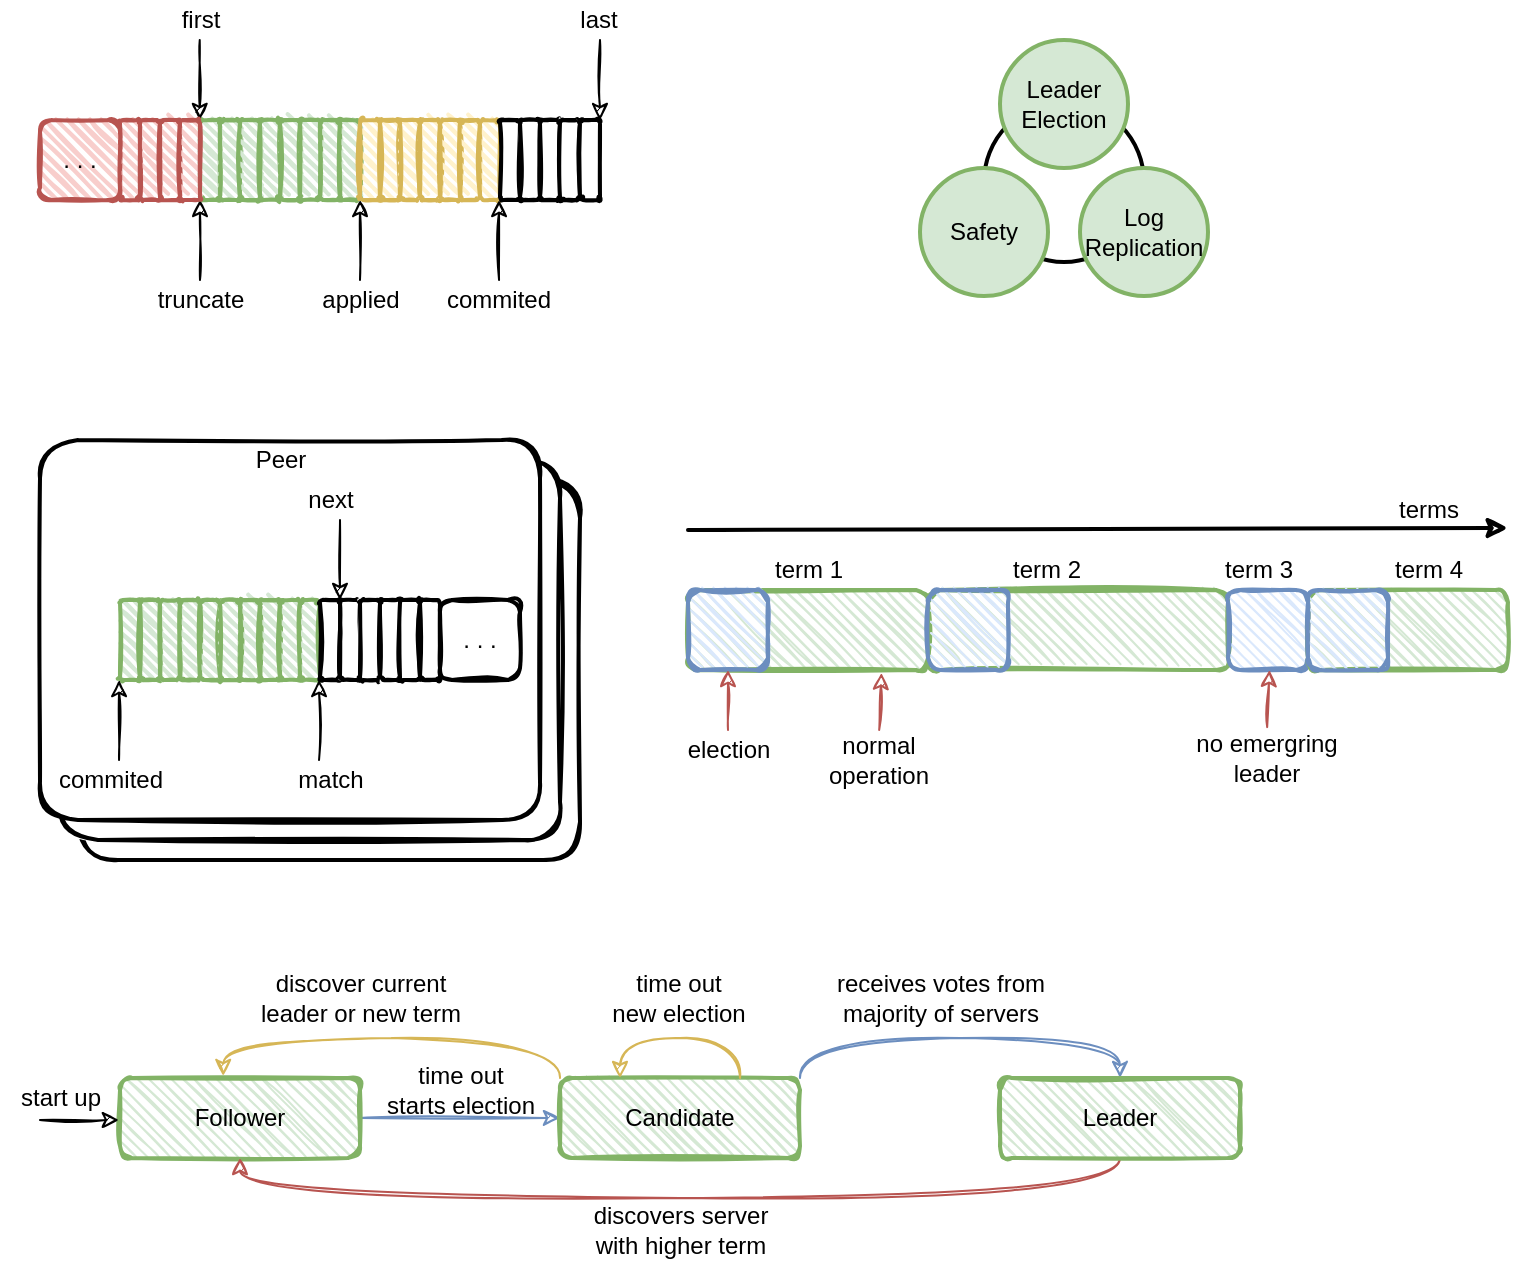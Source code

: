 <mxfile version="15.8.2" type="github" pages="2">
  <diagram id="-Qpq79jEVsmDyqS9F8ka" name="raft">
    <mxGraphModel dx="1673" dy="1049" grid="0" gridSize="10" guides="1" tooltips="1" connect="1" arrows="1" fold="1" page="1" pageScale="1" pageWidth="827" pageHeight="1169" math="0" shadow="0">
      <root>
        <mxCell id="0" />
        <mxCell id="1" parent="0" />
        <mxCell id="GCiCYlL7cHLwjU2prtwW-12" value="" style="ellipse;whiteSpace=wrap;html=1;aspect=fixed;sketch=0;strokeWidth=2;" parent="1" vertex="1">
          <mxGeometry x="512" y="71" width="80" height="80" as="geometry" />
        </mxCell>
        <mxCell id="b-UJ_pfdfNBNcFtkT3sI-119" value="" style="rounded=1;whiteSpace=wrap;html=1;strokeWidth=2;fillWeight=1;hachureGap=4;hachureAngle=45;fillColor=#d5e8d4;sketch=1;fontSize=12;strokeColor=#82b366;" parent="1" vertex="1">
          <mxGeometry x="364" y="315" width="120" height="40" as="geometry" />
        </mxCell>
        <mxCell id="b-UJ_pfdfNBNcFtkT3sI-98" value="" style="rounded=1;whiteSpace=wrap;html=1;strokeWidth=2;fillWeight=2;hachureGap=4;hachureAngle=45;sketch=1;arcSize=10;" parent="1" vertex="1">
          <mxGeometry x="60" y="260" width="250" height="190" as="geometry" />
        </mxCell>
        <mxCell id="b-UJ_pfdfNBNcFtkT3sI-97" value="" style="rounded=1;whiteSpace=wrap;html=1;strokeWidth=2;fillWeight=2;hachureGap=4;hachureAngle=45;sketch=1;arcSize=10;" parent="1" vertex="1">
          <mxGeometry x="50" y="250" width="250" height="190" as="geometry" />
        </mxCell>
        <mxCell id="b-UJ_pfdfNBNcFtkT3sI-95" value="" style="rounded=1;whiteSpace=wrap;html=1;strokeWidth=2;fillWeight=2;hachureGap=4;hachureAngle=45;sketch=1;arcSize=10;" parent="1" vertex="1">
          <mxGeometry x="40" y="240" width="250" height="190" as="geometry" />
        </mxCell>
        <mxCell id="b-UJ_pfdfNBNcFtkT3sI-1" value="" style="rounded=1;whiteSpace=wrap;html=1;strokeWidth=2;fillWeight=2;hachureGap=4;hachureAngle=45;sketch=1;fillColor=#d5e8d4;strokeColor=#82b366;" parent="1" vertex="1">
          <mxGeometry x="120" y="80" width="10" height="40" as="geometry" />
        </mxCell>
        <mxCell id="b-UJ_pfdfNBNcFtkT3sI-2" value="" style="rounded=1;whiteSpace=wrap;html=1;strokeWidth=2;fillWeight=2;hachureGap=4;hachureAngle=45;sketch=1;fillColor=#d5e8d4;strokeColor=#82b366;" parent="1" vertex="1">
          <mxGeometry x="130" y="80" width="10" height="40" as="geometry" />
        </mxCell>
        <mxCell id="b-UJ_pfdfNBNcFtkT3sI-3" value="" style="rounded=1;whiteSpace=wrap;html=1;strokeWidth=2;fillWeight=2;hachureGap=4;hachureAngle=45;sketch=1;fillColor=#d5e8d4;strokeColor=#82b366;" parent="1" vertex="1">
          <mxGeometry x="140" y="80" width="10" height="40" as="geometry" />
        </mxCell>
        <mxCell id="b-UJ_pfdfNBNcFtkT3sI-4" value="" style="rounded=1;whiteSpace=wrap;html=1;strokeWidth=2;fillWeight=2;hachureGap=4;hachureAngle=45;sketch=1;fillColor=#d5e8d4;strokeColor=#82b366;" parent="1" vertex="1">
          <mxGeometry x="150" y="80" width="10" height="40" as="geometry" />
        </mxCell>
        <mxCell id="b-UJ_pfdfNBNcFtkT3sI-5" value="" style="rounded=1;whiteSpace=wrap;html=1;strokeWidth=2;fillWeight=2;hachureGap=4;hachureAngle=45;sketch=1;fillColor=#d5e8d4;strokeColor=#82b366;" parent="1" vertex="1">
          <mxGeometry x="160" y="80" width="10" height="40" as="geometry" />
        </mxCell>
        <mxCell id="b-UJ_pfdfNBNcFtkT3sI-6" value="" style="rounded=1;whiteSpace=wrap;html=1;strokeWidth=2;fillWeight=2;hachureGap=4;hachureAngle=45;sketch=1;fillColor=#d5e8d4;strokeColor=#82b366;" parent="1" vertex="1">
          <mxGeometry x="170" y="80" width="10" height="40" as="geometry" />
        </mxCell>
        <mxCell id="b-UJ_pfdfNBNcFtkT3sI-7" value="" style="rounded=1;whiteSpace=wrap;html=1;strokeWidth=2;fillWeight=2;hachureGap=4;hachureAngle=45;sketch=1;fillColor=#d5e8d4;strokeColor=#82b366;" parent="1" vertex="1">
          <mxGeometry x="180" y="80" width="10" height="40" as="geometry" />
        </mxCell>
        <mxCell id="b-UJ_pfdfNBNcFtkT3sI-8" value="" style="rounded=1;whiteSpace=wrap;html=1;strokeWidth=2;fillWeight=2;hachureGap=4;hachureAngle=45;sketch=1;fillColor=#d5e8d4;strokeColor=#82b366;" parent="1" vertex="1">
          <mxGeometry x="190" y="80" width="10" height="40" as="geometry" />
        </mxCell>
        <mxCell id="b-UJ_pfdfNBNcFtkT3sI-9" value="" style="rounded=1;whiteSpace=wrap;html=1;strokeWidth=2;fillWeight=2;hachureGap=4;hachureAngle=45;sketch=1;fillColor=#fff2cc;strokeColor=#d6b656;" parent="1" vertex="1">
          <mxGeometry x="200" y="80" width="10" height="40" as="geometry" />
        </mxCell>
        <mxCell id="b-UJ_pfdfNBNcFtkT3sI-10" value="" style="rounded=1;whiteSpace=wrap;html=1;strokeWidth=2;fillWeight=2;hachureGap=4;hachureAngle=45;sketch=1;fillColor=#fff2cc;strokeColor=#d6b656;" parent="1" vertex="1">
          <mxGeometry x="210" y="80" width="10" height="40" as="geometry" />
        </mxCell>
        <mxCell id="b-UJ_pfdfNBNcFtkT3sI-11" value="" style="rounded=1;whiteSpace=wrap;html=1;strokeWidth=2;fillWeight=2;hachureGap=4;hachureAngle=45;sketch=1;fillColor=#fff2cc;strokeColor=#d6b656;" parent="1" vertex="1">
          <mxGeometry x="220" y="80" width="10" height="40" as="geometry" />
        </mxCell>
        <mxCell id="b-UJ_pfdfNBNcFtkT3sI-12" value="" style="rounded=1;whiteSpace=wrap;html=1;strokeWidth=2;fillWeight=2;hachureGap=4;hachureAngle=45;sketch=1;fillColor=#fff2cc;strokeColor=#d6b656;" parent="1" vertex="1">
          <mxGeometry x="230" y="80" width="10" height="40" as="geometry" />
        </mxCell>
        <mxCell id="b-UJ_pfdfNBNcFtkT3sI-13" value="" style="rounded=1;whiteSpace=wrap;html=1;strokeWidth=2;fillWeight=2;hachureGap=4;hachureAngle=45;sketch=1;fillColor=#fff2cc;strokeColor=#d6b656;" parent="1" vertex="1">
          <mxGeometry x="240" y="80" width="10" height="40" as="geometry" />
        </mxCell>
        <mxCell id="b-UJ_pfdfNBNcFtkT3sI-14" value="" style="rounded=1;whiteSpace=wrap;html=1;strokeWidth=2;fillWeight=2;hachureGap=4;hachureAngle=45;sketch=1;fillColor=#fff2cc;strokeColor=#d6b656;" parent="1" vertex="1">
          <mxGeometry x="250" y="80" width="10" height="40" as="geometry" />
        </mxCell>
        <mxCell id="b-UJ_pfdfNBNcFtkT3sI-15" value="" style="rounded=1;whiteSpace=wrap;html=1;strokeWidth=2;fillWeight=2;hachureGap=4;hachureAngle=45;sketch=1;fillColor=#fff2cc;strokeColor=#d6b656;" parent="1" vertex="1">
          <mxGeometry x="260" y="80" width="10" height="40" as="geometry" />
        </mxCell>
        <mxCell id="b-UJ_pfdfNBNcFtkT3sI-16" value="" style="rounded=1;whiteSpace=wrap;html=1;strokeWidth=2;fillWeight=2;hachureGap=4;hachureAngle=45;sketch=1;" parent="1" vertex="1">
          <mxGeometry x="270" y="80" width="10" height="40" as="geometry" />
        </mxCell>
        <mxCell id="b-UJ_pfdfNBNcFtkT3sI-17" value="" style="rounded=1;whiteSpace=wrap;html=1;strokeWidth=2;fillWeight=2;hachureGap=4;hachureAngle=45;sketch=1;" parent="1" vertex="1">
          <mxGeometry x="280" y="80" width="10" height="40" as="geometry" />
        </mxCell>
        <mxCell id="b-UJ_pfdfNBNcFtkT3sI-18" value="" style="rounded=1;whiteSpace=wrap;html=1;strokeWidth=2;fillWeight=2;hachureGap=4;hachureAngle=45;sketch=1;" parent="1" vertex="1">
          <mxGeometry x="290" y="80" width="10" height="40" as="geometry" />
        </mxCell>
        <mxCell id="b-UJ_pfdfNBNcFtkT3sI-19" value="" style="rounded=1;whiteSpace=wrap;html=1;strokeWidth=2;fillWeight=2;hachureGap=4;hachureAngle=45;sketch=1;" parent="1" vertex="1">
          <mxGeometry x="300" y="80" width="10" height="40" as="geometry" />
        </mxCell>
        <mxCell id="b-UJ_pfdfNBNcFtkT3sI-20" value="" style="rounded=1;whiteSpace=wrap;html=1;strokeWidth=2;fillWeight=2;hachureGap=4;hachureAngle=45;sketch=1;" parent="1" vertex="1">
          <mxGeometry x="310" y="80" width="10" height="40" as="geometry" />
        </mxCell>
        <mxCell id="b-UJ_pfdfNBNcFtkT3sI-36" value="" style="endArrow=classic;html=1;sketch=1;" parent="1" edge="1">
          <mxGeometry width="50" height="50" relative="1" as="geometry">
            <mxPoint x="120" y="160" as="sourcePoint" />
            <mxPoint x="120" y="120" as="targetPoint" />
          </mxGeometry>
        </mxCell>
        <mxCell id="b-UJ_pfdfNBNcFtkT3sI-37" value="" style="endArrow=classic;html=1;sketch=1;" parent="1" edge="1">
          <mxGeometry width="50" height="50" relative="1" as="geometry">
            <mxPoint x="200" y="160" as="sourcePoint" />
            <mxPoint x="200" y="120" as="targetPoint" />
          </mxGeometry>
        </mxCell>
        <mxCell id="b-UJ_pfdfNBNcFtkT3sI-38" value="" style="endArrow=classic;html=1;sketch=1;" parent="1" edge="1">
          <mxGeometry width="50" height="50" relative="1" as="geometry">
            <mxPoint x="269.52" y="160" as="sourcePoint" />
            <mxPoint x="269.52" y="120" as="targetPoint" />
          </mxGeometry>
        </mxCell>
        <mxCell id="b-UJ_pfdfNBNcFtkT3sI-39" value="" style="endArrow=none;html=1;sketch=1;endFill=0;startArrow=classic;startFill=1;" parent="1" edge="1">
          <mxGeometry width="50" height="50" relative="1" as="geometry">
            <mxPoint x="320" y="80" as="sourcePoint" />
            <mxPoint x="320" y="40" as="targetPoint" />
          </mxGeometry>
        </mxCell>
        <mxCell id="b-UJ_pfdfNBNcFtkT3sI-40" value="truncate" style="text;html=1;align=center;verticalAlign=middle;resizable=0;points=[];autosize=1;strokeColor=none;fillColor=none;" parent="1" vertex="1">
          <mxGeometry x="90" y="160" width="60" height="20" as="geometry" />
        </mxCell>
        <mxCell id="b-UJ_pfdfNBNcFtkT3sI-41" value="applied" style="text;html=1;align=center;verticalAlign=middle;resizable=0;points=[];autosize=1;strokeColor=none;fillColor=none;" parent="1" vertex="1">
          <mxGeometry x="175" y="160" width="50" height="20" as="geometry" />
        </mxCell>
        <mxCell id="b-UJ_pfdfNBNcFtkT3sI-42" value="commited" style="text;html=1;align=center;verticalAlign=middle;resizable=0;points=[];autosize=1;strokeColor=none;fillColor=none;" parent="1" vertex="1">
          <mxGeometry x="234" y="160" width="70" height="20" as="geometry" />
        </mxCell>
        <mxCell id="b-UJ_pfdfNBNcFtkT3sI-43" value="" style="endArrow=none;html=1;sketch=1;endFill=0;startArrow=classic;startFill=1;" parent="1" edge="1">
          <mxGeometry width="50" height="50" relative="1" as="geometry">
            <mxPoint x="119.86" y="80" as="sourcePoint" />
            <mxPoint x="119.86" y="40" as="targetPoint" />
          </mxGeometry>
        </mxCell>
        <mxCell id="b-UJ_pfdfNBNcFtkT3sI-44" value="first" style="text;html=1;align=center;verticalAlign=middle;resizable=0;points=[];autosize=1;strokeColor=none;fillColor=none;" parent="1" vertex="1">
          <mxGeometry x="105" y="20" width="30" height="20" as="geometry" />
        </mxCell>
        <mxCell id="b-UJ_pfdfNBNcFtkT3sI-45" value="last" style="text;html=1;align=center;verticalAlign=middle;resizable=0;points=[];autosize=1;strokeColor=none;fillColor=none;" parent="1" vertex="1">
          <mxGeometry x="304" y="20" width="30" height="20" as="geometry" />
        </mxCell>
        <mxCell id="b-UJ_pfdfNBNcFtkT3sI-47" value="" style="rounded=1;whiteSpace=wrap;html=1;strokeWidth=2;fillWeight=2;hachureGap=4;hachureAngle=45;sketch=1;fillColor=#f8cecc;strokeColor=#b85450;" parent="1" vertex="1">
          <mxGeometry x="80" y="80" width="10" height="40" as="geometry" />
        </mxCell>
        <mxCell id="b-UJ_pfdfNBNcFtkT3sI-48" value="" style="rounded=1;whiteSpace=wrap;html=1;strokeWidth=2;fillWeight=2;hachureGap=4;hachureAngle=45;sketch=1;fillColor=#f8cecc;strokeColor=#b85450;" parent="1" vertex="1">
          <mxGeometry x="90" y="80" width="10" height="40" as="geometry" />
        </mxCell>
        <mxCell id="b-UJ_pfdfNBNcFtkT3sI-49" value="" style="rounded=1;whiteSpace=wrap;html=1;strokeWidth=2;fillWeight=2;hachureGap=4;hachureAngle=45;sketch=1;fillColor=#f8cecc;strokeColor=#b85450;" parent="1" vertex="1">
          <mxGeometry x="100" y="80" width="10" height="40" as="geometry" />
        </mxCell>
        <mxCell id="b-UJ_pfdfNBNcFtkT3sI-50" value="" style="rounded=1;whiteSpace=wrap;html=1;strokeWidth=2;fillWeight=2;hachureGap=4;hachureAngle=45;sketch=1;fillColor=#f8cecc;strokeColor=#b85450;" parent="1" vertex="1">
          <mxGeometry x="110" y="80" width="10" height="40" as="geometry" />
        </mxCell>
        <mxCell id="b-UJ_pfdfNBNcFtkT3sI-51" value=". . ." style="rounded=1;whiteSpace=wrap;html=1;strokeWidth=2;fillWeight=2;hachureGap=4;hachureAngle=45;sketch=1;fillColor=#f8cecc;strokeColor=#b85450;" parent="1" vertex="1">
          <mxGeometry x="40" y="80" width="40" height="40" as="geometry" />
        </mxCell>
        <mxCell id="b-UJ_pfdfNBNcFtkT3sI-52" value="" style="rounded=1;whiteSpace=wrap;html=1;strokeWidth=2;fillWeight=2;hachureGap=4;hachureAngle=45;sketch=1;fillColor=#d5e8d4;strokeColor=#82b366;" parent="1" vertex="1">
          <mxGeometry x="80" y="320" width="10" height="40" as="geometry" />
        </mxCell>
        <mxCell id="b-UJ_pfdfNBNcFtkT3sI-53" value="" style="rounded=1;whiteSpace=wrap;html=1;strokeWidth=2;fillWeight=2;hachureGap=4;hachureAngle=45;sketch=1;fillColor=#d5e8d4;strokeColor=#82b366;" parent="1" vertex="1">
          <mxGeometry x="90" y="320" width="10" height="40" as="geometry" />
        </mxCell>
        <mxCell id="b-UJ_pfdfNBNcFtkT3sI-54" value="" style="rounded=1;whiteSpace=wrap;html=1;strokeWidth=2;fillWeight=2;hachureGap=4;hachureAngle=45;sketch=1;fillColor=#d5e8d4;strokeColor=#82b366;" parent="1" vertex="1">
          <mxGeometry x="100" y="320" width="10" height="40" as="geometry" />
        </mxCell>
        <mxCell id="b-UJ_pfdfNBNcFtkT3sI-55" value="" style="rounded=1;whiteSpace=wrap;html=1;strokeWidth=2;fillWeight=2;hachureGap=4;hachureAngle=45;sketch=1;fillColor=#d5e8d4;strokeColor=#82b366;" parent="1" vertex="1">
          <mxGeometry x="110" y="320" width="10" height="40" as="geometry" />
        </mxCell>
        <mxCell id="b-UJ_pfdfNBNcFtkT3sI-56" value="" style="rounded=1;whiteSpace=wrap;html=1;strokeWidth=2;fillWeight=2;hachureGap=4;hachureAngle=45;sketch=1;fillColor=#d5e8d4;strokeColor=#82b366;" parent="1" vertex="1">
          <mxGeometry x="120" y="320" width="10" height="40" as="geometry" />
        </mxCell>
        <mxCell id="b-UJ_pfdfNBNcFtkT3sI-57" value="" style="rounded=1;whiteSpace=wrap;html=1;strokeWidth=2;fillWeight=2;hachureGap=4;hachureAngle=45;sketch=1;fillColor=#d5e8d4;strokeColor=#82b366;" parent="1" vertex="1">
          <mxGeometry x="130" y="320" width="10" height="40" as="geometry" />
        </mxCell>
        <mxCell id="b-UJ_pfdfNBNcFtkT3sI-58" value="" style="rounded=1;whiteSpace=wrap;html=1;strokeWidth=2;fillWeight=2;hachureGap=4;hachureAngle=45;sketch=1;fillColor=#d5e8d4;strokeColor=#82b366;" parent="1" vertex="1">
          <mxGeometry x="140" y="320" width="10" height="40" as="geometry" />
        </mxCell>
        <mxCell id="b-UJ_pfdfNBNcFtkT3sI-59" value="" style="rounded=1;whiteSpace=wrap;html=1;strokeWidth=2;fillWeight=2;hachureGap=4;hachureAngle=45;sketch=1;fillColor=#d5e8d4;strokeColor=#82b366;" parent="1" vertex="1">
          <mxGeometry x="150" y="320" width="10" height="40" as="geometry" />
        </mxCell>
        <mxCell id="b-UJ_pfdfNBNcFtkT3sI-60" value="" style="rounded=1;whiteSpace=wrap;html=1;strokeWidth=2;fillWeight=2;hachureGap=4;hachureAngle=45;sketch=1;fillColor=#d5e8d4;strokeColor=#82b366;" parent="1" vertex="1">
          <mxGeometry x="160" y="320" width="10" height="40" as="geometry" />
        </mxCell>
        <mxCell id="b-UJ_pfdfNBNcFtkT3sI-61" value="" style="rounded=1;whiteSpace=wrap;html=1;strokeWidth=2;fillWeight=2;hachureGap=4;hachureAngle=45;sketch=1;fillColor=#d5e8d4;strokeColor=#82b366;" parent="1" vertex="1">
          <mxGeometry x="170" y="320" width="10" height="40" as="geometry" />
        </mxCell>
        <mxCell id="b-UJ_pfdfNBNcFtkT3sI-62" value="" style="rounded=1;whiteSpace=wrap;html=1;strokeWidth=2;fillWeight=2;hachureGap=4;hachureAngle=45;sketch=1;" parent="1" vertex="1">
          <mxGeometry x="180" y="320" width="10" height="40" as="geometry" />
        </mxCell>
        <mxCell id="b-UJ_pfdfNBNcFtkT3sI-63" value="" style="rounded=1;whiteSpace=wrap;html=1;strokeWidth=2;fillWeight=2;hachureGap=4;hachureAngle=45;sketch=1;" parent="1" vertex="1">
          <mxGeometry x="190" y="320" width="10" height="40" as="geometry" />
        </mxCell>
        <mxCell id="b-UJ_pfdfNBNcFtkT3sI-64" value="" style="rounded=1;whiteSpace=wrap;html=1;strokeWidth=2;fillWeight=2;hachureGap=4;hachureAngle=45;sketch=1;" parent="1" vertex="1">
          <mxGeometry x="200" y="320" width="10" height="40" as="geometry" />
        </mxCell>
        <mxCell id="b-UJ_pfdfNBNcFtkT3sI-65" value="" style="rounded=1;whiteSpace=wrap;html=1;strokeWidth=2;fillWeight=2;hachureGap=4;hachureAngle=45;sketch=1;" parent="1" vertex="1">
          <mxGeometry x="210" y="320" width="10" height="40" as="geometry" />
        </mxCell>
        <mxCell id="b-UJ_pfdfNBNcFtkT3sI-66" value="" style="rounded=1;whiteSpace=wrap;html=1;strokeWidth=2;fillWeight=2;hachureGap=4;hachureAngle=45;sketch=1;" parent="1" vertex="1">
          <mxGeometry x="220" y="320" width="10" height="40" as="geometry" />
        </mxCell>
        <mxCell id="b-UJ_pfdfNBNcFtkT3sI-67" value="" style="rounded=1;whiteSpace=wrap;html=1;strokeWidth=2;fillWeight=2;hachureGap=4;hachureAngle=45;sketch=1;" parent="1" vertex="1">
          <mxGeometry x="230" y="320" width="10" height="40" as="geometry" />
        </mxCell>
        <mxCell id="b-UJ_pfdfNBNcFtkT3sI-87" value="" style="endArrow=classic;html=1;sketch=1;" parent="1" edge="1">
          <mxGeometry width="50" height="50" relative="1" as="geometry">
            <mxPoint x="79.52" y="400" as="sourcePoint" />
            <mxPoint x="79.52" y="360" as="targetPoint" />
          </mxGeometry>
        </mxCell>
        <mxCell id="b-UJ_pfdfNBNcFtkT3sI-88" value="commited" style="text;html=1;align=center;verticalAlign=middle;resizable=0;points=[];autosize=1;strokeColor=none;fillColor=none;" parent="1" vertex="1">
          <mxGeometry x="40" y="400" width="70" height="20" as="geometry" />
        </mxCell>
        <mxCell id="b-UJ_pfdfNBNcFtkT3sI-89" value="" style="endArrow=classic;html=1;sketch=1;" parent="1" edge="1">
          <mxGeometry width="50" height="50" relative="1" as="geometry">
            <mxPoint x="179.52" y="400" as="sourcePoint" />
            <mxPoint x="179.52" y="360" as="targetPoint" />
          </mxGeometry>
        </mxCell>
        <mxCell id="b-UJ_pfdfNBNcFtkT3sI-90" value="match" style="text;html=1;align=center;verticalAlign=middle;resizable=0;points=[];autosize=1;strokeColor=none;fillColor=none;" parent="1" vertex="1">
          <mxGeometry x="160" y="400" width="50" height="20" as="geometry" />
        </mxCell>
        <mxCell id="b-UJ_pfdfNBNcFtkT3sI-91" value="" style="endArrow=none;html=1;sketch=1;endFill=0;startArrow=classic;startFill=1;" parent="1" edge="1">
          <mxGeometry width="50" height="50" relative="1" as="geometry">
            <mxPoint x="190.0" y="320" as="sourcePoint" />
            <mxPoint x="190.0" y="280" as="targetPoint" />
          </mxGeometry>
        </mxCell>
        <mxCell id="b-UJ_pfdfNBNcFtkT3sI-92" value="next" style="text;html=1;align=center;verticalAlign=middle;resizable=0;points=[];autosize=1;strokeColor=none;fillColor=none;" parent="1" vertex="1">
          <mxGeometry x="165" y="260" width="40" height="20" as="geometry" />
        </mxCell>
        <mxCell id="b-UJ_pfdfNBNcFtkT3sI-93" value=". . ." style="rounded=1;whiteSpace=wrap;html=1;strokeWidth=2;fillWeight=2;hachureGap=4;hachureAngle=45;sketch=1;" parent="1" vertex="1">
          <mxGeometry x="240" y="320" width="40" height="40" as="geometry" />
        </mxCell>
        <mxCell id="b-UJ_pfdfNBNcFtkT3sI-96" value="Peer" style="text;html=1;align=center;verticalAlign=middle;resizable=0;points=[];autosize=1;strokeColor=none;fillColor=none;" parent="1" vertex="1">
          <mxGeometry x="140" y="240" width="40" height="20" as="geometry" />
        </mxCell>
        <mxCell id="b-UJ_pfdfNBNcFtkT3sI-107" style="rounded=0;sketch=1;orthogonalLoop=1;jettySize=auto;html=1;fontSize=12;startArrow=none;startFill=0;endArrow=classic;endFill=1;exitX=1;exitY=0.5;exitDx=0;exitDy=0;fillColor=#dae8fc;strokeColor=#6c8ebf;entryX=0;entryY=0.5;entryDx=0;entryDy=0;" parent="1" source="b-UJ_pfdfNBNcFtkT3sI-102" target="b-UJ_pfdfNBNcFtkT3sI-103" edge="1">
          <mxGeometry relative="1" as="geometry">
            <mxPoint x="218" y="689" as="sourcePoint" />
            <mxPoint x="280" y="580" as="targetPoint" />
          </mxGeometry>
        </mxCell>
        <mxCell id="b-UJ_pfdfNBNcFtkT3sI-102" value="Follower" style="rounded=1;whiteSpace=wrap;html=1;strokeWidth=2;fillWeight=1;hachureGap=4;hachureAngle=45;fillColor=#d5e8d4;sketch=1;fontSize=12;strokeColor=#82b366;" parent="1" vertex="1">
          <mxGeometry x="80" y="559" width="120" height="40" as="geometry" />
        </mxCell>
        <mxCell id="b-UJ_pfdfNBNcFtkT3sI-109" style="edgeStyle=orthogonalEdgeStyle;curved=1;rounded=0;sketch=1;orthogonalLoop=1;jettySize=auto;html=1;entryX=0.43;entryY=-0.025;entryDx=0;entryDy=0;fontSize=12;startArrow=none;startFill=0;endArrow=classic;endFill=1;exitX=0;exitY=0;exitDx=0;exitDy=0;fillColor=#fff2cc;strokeColor=#d6b656;entryPerimeter=0;" parent="1" source="b-UJ_pfdfNBNcFtkT3sI-103" target="b-UJ_pfdfNBNcFtkT3sI-102" edge="1">
          <mxGeometry relative="1" as="geometry" />
        </mxCell>
        <mxCell id="b-UJ_pfdfNBNcFtkT3sI-113" style="edgeStyle=orthogonalEdgeStyle;curved=1;rounded=0;sketch=1;orthogonalLoop=1;jettySize=auto;html=1;entryX=0.5;entryY=0;entryDx=0;entryDy=0;fontSize=12;startArrow=none;startFill=0;endArrow=classic;endFill=1;exitX=1;exitY=0;exitDx=0;exitDy=0;fillColor=#dae8fc;strokeColor=#6c8ebf;" parent="1" source="b-UJ_pfdfNBNcFtkT3sI-103" target="b-UJ_pfdfNBNcFtkT3sI-104" edge="1">
          <mxGeometry relative="1" as="geometry" />
        </mxCell>
        <mxCell id="b-UJ_pfdfNBNcFtkT3sI-103" value="Candidate" style="rounded=1;whiteSpace=wrap;html=1;strokeWidth=2;fillWeight=1;hachureGap=4;hachureAngle=45;fillColor=#d5e8d4;sketch=1;fontSize=12;strokeColor=#82b366;" parent="1" vertex="1">
          <mxGeometry x="300" y="559" width="120" height="40" as="geometry" />
        </mxCell>
        <mxCell id="b-UJ_pfdfNBNcFtkT3sI-116" style="edgeStyle=orthogonalEdgeStyle;curved=1;rounded=0;sketch=1;orthogonalLoop=1;jettySize=auto;html=1;entryX=0.5;entryY=1;entryDx=0;entryDy=0;fontSize=12;startArrow=none;startFill=0;endArrow=classic;endFill=1;exitX=0.5;exitY=1;exitDx=0;exitDy=0;fillColor=#f8cecc;strokeColor=#b85450;" parent="1" source="b-UJ_pfdfNBNcFtkT3sI-104" target="b-UJ_pfdfNBNcFtkT3sI-102" edge="1">
          <mxGeometry relative="1" as="geometry" />
        </mxCell>
        <mxCell id="b-UJ_pfdfNBNcFtkT3sI-104" value="Leader" style="rounded=1;whiteSpace=wrap;html=1;strokeWidth=2;fillWeight=1;hachureGap=4;hachureAngle=45;fillColor=#d5e8d4;sketch=1;fontSize=12;strokeColor=#82b366;" parent="1" vertex="1">
          <mxGeometry x="520" y="559" width="120" height="40" as="geometry" />
        </mxCell>
        <mxCell id="b-UJ_pfdfNBNcFtkT3sI-105" value="" style="endArrow=classic;html=1;fontSize=12;sketch=1;" parent="1" edge="1">
          <mxGeometry width="50" height="50" relative="1" as="geometry">
            <mxPoint x="40" y="580" as="sourcePoint" />
            <mxPoint x="79.43" y="580" as="targetPoint" />
          </mxGeometry>
        </mxCell>
        <mxCell id="b-UJ_pfdfNBNcFtkT3sI-106" value="start up" style="text;html=1;align=center;verticalAlign=middle;resizable=0;points=[];autosize=1;strokeColor=none;fillColor=none;fontSize=12;" parent="1" vertex="1">
          <mxGeometry x="20" y="559" width="60" height="20" as="geometry" />
        </mxCell>
        <mxCell id="b-UJ_pfdfNBNcFtkT3sI-108" value="time out&lt;br&gt;starts election" style="text;html=1;align=center;verticalAlign=middle;resizable=0;points=[];autosize=1;strokeColor=none;fillColor=none;fontSize=12;" parent="1" vertex="1">
          <mxGeometry x="205" y="550" width="90" height="30" as="geometry" />
        </mxCell>
        <mxCell id="b-UJ_pfdfNBNcFtkT3sI-110" value="discover current&lt;br&gt;leader or new term" style="text;html=1;align=center;verticalAlign=middle;resizable=0;points=[];autosize=1;strokeColor=none;fillColor=none;fontSize=12;" parent="1" vertex="1">
          <mxGeometry x="140" y="504" width="120" height="30" as="geometry" />
        </mxCell>
        <mxCell id="b-UJ_pfdfNBNcFtkT3sI-111" style="rounded=0;sketch=1;orthogonalLoop=1;jettySize=auto;html=1;entryX=0.75;entryY=0;entryDx=0;entryDy=0;fontSize=12;startArrow=classic;startFill=1;endArrow=none;endFill=0;exitX=0.25;exitY=0;exitDx=0;exitDy=0;edgeStyle=orthogonalEdgeStyle;elbow=vertical;curved=1;fillColor=#fff2cc;strokeColor=#d6b656;" parent="1" source="b-UJ_pfdfNBNcFtkT3sI-103" target="b-UJ_pfdfNBNcFtkT3sI-103" edge="1">
          <mxGeometry relative="1" as="geometry">
            <Array as="points">
              <mxPoint x="330" y="539" />
              <mxPoint x="390" y="539" />
            </Array>
          </mxGeometry>
        </mxCell>
        <mxCell id="b-UJ_pfdfNBNcFtkT3sI-112" value="time out&lt;br&gt;new election" style="text;html=1;align=center;verticalAlign=middle;resizable=0;points=[];autosize=1;strokeColor=none;fillColor=none;fontSize=12;" parent="1" vertex="1">
          <mxGeometry x="319" y="504" width="80" height="30" as="geometry" />
        </mxCell>
        <mxCell id="b-UJ_pfdfNBNcFtkT3sI-114" value="receives votes from&lt;br&gt;majority of servers" style="text;html=1;align=center;verticalAlign=middle;resizable=0;points=[];autosize=1;strokeColor=none;fillColor=none;fontSize=12;" parent="1" vertex="1">
          <mxGeometry x="430" y="504" width="120" height="30" as="geometry" />
        </mxCell>
        <mxCell id="b-UJ_pfdfNBNcFtkT3sI-117" value="discovers server&lt;br&gt;with higher term" style="text;html=1;align=center;verticalAlign=middle;resizable=0;points=[];autosize=1;strokeColor=none;fillColor=none;fontSize=12;" parent="1" vertex="1">
          <mxGeometry x="310" y="620" width="100" height="30" as="geometry" />
        </mxCell>
        <mxCell id="b-UJ_pfdfNBNcFtkT3sI-118" value="" style="rounded=1;whiteSpace=wrap;html=1;strokeWidth=2;fillWeight=1;hachureGap=4;hachureAngle=45;fillColor=#dae8fc;sketch=1;fontSize=12;strokeColor=#6c8ebf;" parent="1" vertex="1">
          <mxGeometry x="364" y="315" width="40" height="40" as="geometry" />
        </mxCell>
        <mxCell id="b-UJ_pfdfNBNcFtkT3sI-120" value="term 1" style="text;html=1;align=center;verticalAlign=middle;resizable=0;points=[];autosize=1;strokeColor=none;fillColor=none;fontSize=12;" parent="1" vertex="1">
          <mxGeometry x="399" y="295" width="50" height="20" as="geometry" />
        </mxCell>
        <mxCell id="b-UJ_pfdfNBNcFtkT3sI-122" style="edgeStyle=none;rounded=0;sketch=1;orthogonalLoop=1;jettySize=auto;html=1;entryX=0.5;entryY=1;entryDx=0;entryDy=0;fontSize=12;startArrow=none;startFill=0;endArrow=classic;endFill=1;fillColor=#f8cecc;strokeColor=#b85450;" parent="1" source="b-UJ_pfdfNBNcFtkT3sI-121" target="b-UJ_pfdfNBNcFtkT3sI-118" edge="1">
          <mxGeometry relative="1" as="geometry" />
        </mxCell>
        <mxCell id="b-UJ_pfdfNBNcFtkT3sI-121" value="election" style="text;html=1;align=center;verticalAlign=middle;resizable=0;points=[];autosize=1;strokeColor=none;fillColor=none;fontSize=12;" parent="1" vertex="1">
          <mxGeometry x="354" y="385" width="60" height="20" as="geometry" />
        </mxCell>
        <mxCell id="b-UJ_pfdfNBNcFtkT3sI-124" style="edgeStyle=none;rounded=0;sketch=1;orthogonalLoop=1;jettySize=auto;html=1;entryX=0.806;entryY=1.036;entryDx=0;entryDy=0;entryPerimeter=0;fontSize=12;startArrow=none;startFill=0;endArrow=classic;endFill=1;fillColor=#f8cecc;strokeColor=#b85450;" parent="1" source="b-UJ_pfdfNBNcFtkT3sI-123" target="b-UJ_pfdfNBNcFtkT3sI-119" edge="1">
          <mxGeometry relative="1" as="geometry" />
        </mxCell>
        <mxCell id="b-UJ_pfdfNBNcFtkT3sI-123" value="normal&lt;br&gt;operation" style="text;html=1;align=center;verticalAlign=middle;resizable=0;points=[];autosize=1;strokeColor=none;fillColor=none;fontSize=12;" parent="1" vertex="1">
          <mxGeometry x="424" y="385" width="70" height="30" as="geometry" />
        </mxCell>
        <mxCell id="b-UJ_pfdfNBNcFtkT3sI-125" value="" style="rounded=1;whiteSpace=wrap;html=1;strokeWidth=2;fillWeight=1;hachureGap=4;hachureAngle=45;fillColor=#d5e8d4;sketch=1;fontSize=12;strokeColor=#82b366;" parent="1" vertex="1">
          <mxGeometry x="484" y="315" width="150" height="40" as="geometry" />
        </mxCell>
        <mxCell id="b-UJ_pfdfNBNcFtkT3sI-126" value="" style="rounded=1;whiteSpace=wrap;html=1;strokeWidth=2;fillWeight=1;hachureGap=4;hachureAngle=45;fillColor=#dae8fc;sketch=1;fontSize=12;strokeColor=#6c8ebf;" parent="1" vertex="1">
          <mxGeometry x="484" y="315" width="40" height="40" as="geometry" />
        </mxCell>
        <mxCell id="b-UJ_pfdfNBNcFtkT3sI-127" value="term 2" style="text;html=1;align=center;verticalAlign=middle;resizable=0;points=[];autosize=1;strokeColor=none;fillColor=none;fontSize=12;" parent="1" vertex="1">
          <mxGeometry x="518" y="295" width="50" height="20" as="geometry" />
        </mxCell>
        <mxCell id="b-UJ_pfdfNBNcFtkT3sI-128" value="" style="rounded=1;whiteSpace=wrap;html=1;strokeWidth=2;fillWeight=1;hachureGap=4;hachureAngle=45;fillColor=#dae8fc;sketch=1;fontSize=12;strokeColor=#6c8ebf;" parent="1" vertex="1">
          <mxGeometry x="634" y="315" width="40" height="40" as="geometry" />
        </mxCell>
        <mxCell id="b-UJ_pfdfNBNcFtkT3sI-129" value="" style="rounded=1;whiteSpace=wrap;html=1;strokeWidth=2;fillWeight=1;hachureGap=4;hachureAngle=45;fillColor=#d5e8d4;sketch=1;fontSize=12;strokeColor=#82b366;" parent="1" vertex="1">
          <mxGeometry x="674" y="315" width="100" height="40" as="geometry" />
        </mxCell>
        <mxCell id="b-UJ_pfdfNBNcFtkT3sI-130" value="" style="rounded=1;whiteSpace=wrap;html=1;strokeWidth=2;fillWeight=1;hachureGap=4;hachureAngle=45;fillColor=#dae8fc;sketch=1;fontSize=12;strokeColor=#6c8ebf;" parent="1" vertex="1">
          <mxGeometry x="674" y="315" width="40" height="40" as="geometry" />
        </mxCell>
        <mxCell id="b-UJ_pfdfNBNcFtkT3sI-131" value="term 4" style="text;html=1;align=center;verticalAlign=middle;resizable=0;points=[];autosize=1;strokeColor=none;fillColor=none;fontSize=12;" parent="1" vertex="1">
          <mxGeometry x="709" y="295" width="50" height="20" as="geometry" />
        </mxCell>
        <mxCell id="b-UJ_pfdfNBNcFtkT3sI-132" value="term 3" style="text;html=1;align=center;verticalAlign=middle;resizable=0;points=[];autosize=1;strokeColor=none;fillColor=none;fontSize=12;" parent="1" vertex="1">
          <mxGeometry x="624" y="295" width="50" height="20" as="geometry" />
        </mxCell>
        <mxCell id="b-UJ_pfdfNBNcFtkT3sI-133" style="edgeStyle=none;rounded=0;sketch=1;orthogonalLoop=1;jettySize=auto;html=1;entryX=0.806;entryY=1.036;entryDx=0;entryDy=0;entryPerimeter=0;fontSize=12;startArrow=none;startFill=0;endArrow=classic;endFill=1;fillColor=#f8cecc;strokeColor=#b85450;" parent="1" source="b-UJ_pfdfNBNcFtkT3sI-134" edge="1">
          <mxGeometry relative="1" as="geometry">
            <mxPoint x="654.72" y="355" as="targetPoint" />
          </mxGeometry>
        </mxCell>
        <mxCell id="b-UJ_pfdfNBNcFtkT3sI-134" value="no emergring&lt;br&gt;leader" style="text;html=1;align=center;verticalAlign=middle;resizable=0;points=[];autosize=1;strokeColor=none;fillColor=none;fontSize=12;" parent="1" vertex="1">
          <mxGeometry x="608" y="383.56" width="90" height="30" as="geometry" />
        </mxCell>
        <mxCell id="b-UJ_pfdfNBNcFtkT3sI-135" value="" style="endArrow=classic;html=1;fontSize=12;sketch=1;strokeWidth=2;shadow=0;" parent="1" edge="1">
          <mxGeometry width="50" height="50" relative="1" as="geometry">
            <mxPoint x="364" y="285" as="sourcePoint" />
            <mxPoint x="774" y="284" as="targetPoint" />
          </mxGeometry>
        </mxCell>
        <mxCell id="b-UJ_pfdfNBNcFtkT3sI-136" value="terms" style="text;html=1;align=center;verticalAlign=middle;resizable=0;points=[];autosize=1;strokeColor=none;fillColor=none;fontSize=12;" parent="1" vertex="1">
          <mxGeometry x="709" y="265" width="50" height="20" as="geometry" />
        </mxCell>
        <mxCell id="GCiCYlL7cHLwjU2prtwW-5" value="Leader&lt;br&gt;Election" style="ellipse;whiteSpace=wrap;html=1;aspect=fixed;sketch=0;fillColor=#d5e8d4;strokeColor=#82b366;strokeWidth=2;" parent="1" vertex="1">
          <mxGeometry x="520" y="40" width="64" height="64" as="geometry" />
        </mxCell>
        <mxCell id="GCiCYlL7cHLwjU2prtwW-6" value="Log&lt;br&gt;Replication" style="ellipse;whiteSpace=wrap;html=1;aspect=fixed;sketch=0;fillColor=#d5e8d4;strokeColor=#82b366;strokeWidth=2;" parent="1" vertex="1">
          <mxGeometry x="560" y="104" width="64" height="64" as="geometry" />
        </mxCell>
        <mxCell id="GCiCYlL7cHLwjU2prtwW-7" value="Safety" style="ellipse;whiteSpace=wrap;html=1;aspect=fixed;sketch=0;fillColor=#d5e8d4;strokeColor=#82b366;strokeWidth=2;" parent="1" vertex="1">
          <mxGeometry x="480" y="104" width="64" height="64" as="geometry" />
        </mxCell>
      </root>
    </mxGraphModel>
  </diagram>
  <diagram id="w7texNRdFBWQ8gaUsUpu" name="praft">
    <mxGraphModel dx="813" dy="510" grid="1" gridSize="10" guides="1" tooltips="1" connect="1" arrows="1" fold="1" page="1" pageScale="1" pageWidth="827" pageHeight="1169" math="0" shadow="0">
      <root>
        <mxCell id="8oRPafi5Y0DYBPoAW17K-0" />
        <mxCell id="8oRPafi5Y0DYBPoAW17K-1" parent="8oRPafi5Y0DYBPoAW17K-0" />
        <mxCell id="hIll47SzEJoTxIG544dx-0" value="" style="rounded=0;whiteSpace=wrap;html=1;fillColor=#d5e8d4;strokeColor=#000000;" vertex="1" parent="8oRPafi5Y0DYBPoAW17K-1">
          <mxGeometry x="40" y="40" width="20" height="20" as="geometry" />
        </mxCell>
        <mxCell id="hIll47SzEJoTxIG544dx-1" value="" style="rounded=0;whiteSpace=wrap;html=1;fillColor=#fff2cc;strokeColor=#000000;" vertex="1" parent="8oRPafi5Y0DYBPoAW17K-1">
          <mxGeometry x="100" y="40" width="20" height="20" as="geometry" />
        </mxCell>
        <mxCell id="hIll47SzEJoTxIG544dx-2" value="" style="rounded=0;whiteSpace=wrap;html=1;fillColor=#fff2cc;strokeColor=#000000;" vertex="1" parent="8oRPafi5Y0DYBPoAW17K-1">
          <mxGeometry x="120" y="70" width="20" height="20" as="geometry" />
        </mxCell>
        <mxCell id="hIll47SzEJoTxIG544dx-3" value="" style="rounded=0;whiteSpace=wrap;html=1;fillColor=#fff2cc;strokeColor=#000000;" vertex="1" parent="8oRPafi5Y0DYBPoAW17K-1">
          <mxGeometry x="140" y="100" width="20" height="20" as="geometry" />
        </mxCell>
        <mxCell id="hIll47SzEJoTxIG544dx-4" value="" style="rounded=0;whiteSpace=wrap;html=1;fillColor=#FFFFFF;strokeColor=#d6b656;dashed=1;" vertex="1" parent="8oRPafi5Y0DYBPoAW17K-1">
          <mxGeometry x="100" y="70" width="20" height="20" as="geometry" />
        </mxCell>
        <mxCell id="hIll47SzEJoTxIG544dx-5" value="" style="rounded=0;whiteSpace=wrap;html=1;fillColor=#FFFFFF;strokeColor=#d6b656;dashed=1;" vertex="1" parent="8oRPafi5Y0DYBPoAW17K-1">
          <mxGeometry x="100" y="100" width="20" height="20" as="geometry" />
        </mxCell>
        <mxCell id="hIll47SzEJoTxIG544dx-6" value="" style="rounded=0;whiteSpace=wrap;html=1;fillColor=#FFFFFF;strokeColor=#d6b656;dashed=1;" vertex="1" parent="8oRPafi5Y0DYBPoAW17K-1">
          <mxGeometry x="120" y="100" width="20" height="20" as="geometry" />
        </mxCell>
        <mxCell id="hIll47SzEJoTxIG544dx-7" value="" style="rounded=0;whiteSpace=wrap;html=1;fillColor=#FFFFFF;strokeColor=#d6b656;dashed=1;" vertex="1" parent="8oRPafi5Y0DYBPoAW17K-1">
          <mxGeometry x="140" y="70" width="20" height="20" as="geometry" />
        </mxCell>
        <mxCell id="hIll47SzEJoTxIG544dx-8" value="" style="rounded=0;whiteSpace=wrap;html=1;fillColor=#FFFFFF;strokeColor=#d6b656;dashed=1;" vertex="1" parent="8oRPafi5Y0DYBPoAW17K-1">
          <mxGeometry x="160" y="70" width="20" height="20" as="geometry" />
        </mxCell>
        <mxCell id="hIll47SzEJoTxIG544dx-9" value="" style="rounded=0;whiteSpace=wrap;html=1;fillColor=#FFFFFF;strokeColor=#d6b656;dashed=1;" vertex="1" parent="8oRPafi5Y0DYBPoAW17K-1">
          <mxGeometry x="160" y="100" width="20" height="20" as="geometry" />
        </mxCell>
        <mxCell id="hIll47SzEJoTxIG544dx-10" value="" style="rounded=0;whiteSpace=wrap;html=1;fillColor=#d5e8d4;strokeColor=#000000;" vertex="1" parent="8oRPafi5Y0DYBPoAW17K-1">
          <mxGeometry x="60" y="40" width="20" height="20" as="geometry" />
        </mxCell>
        <mxCell id="hIll47SzEJoTxIG544dx-11" value="" style="rounded=0;whiteSpace=wrap;html=1;fillColor=#d5e8d4;strokeColor=#000000;" vertex="1" parent="8oRPafi5Y0DYBPoAW17K-1">
          <mxGeometry x="80" y="40" width="20" height="20" as="geometry" />
        </mxCell>
        <mxCell id="hIll47SzEJoTxIG544dx-12" value="" style="rounded=0;whiteSpace=wrap;html=1;fillColor=#fff2cc;strokeColor=#000000;" vertex="1" parent="8oRPafi5Y0DYBPoAW17K-1">
          <mxGeometry x="120" y="40" width="20" height="20" as="geometry" />
        </mxCell>
        <mxCell id="hIll47SzEJoTxIG544dx-13" value="" style="rounded=0;whiteSpace=wrap;html=1;fillColor=#fff2cc;strokeColor=#000000;" vertex="1" parent="8oRPafi5Y0DYBPoAW17K-1">
          <mxGeometry x="140" y="40" width="20" height="20" as="geometry" />
        </mxCell>
        <mxCell id="hIll47SzEJoTxIG544dx-14" value="" style="rounded=0;whiteSpace=wrap;html=1;fillColor=#fff2cc;strokeColor=#000000;" vertex="1" parent="8oRPafi5Y0DYBPoAW17K-1">
          <mxGeometry x="160" y="40" width="20" height="20" as="geometry" />
        </mxCell>
        <mxCell id="hIll47SzEJoTxIG544dx-15" value="" style="rounded=0;whiteSpace=wrap;html=1;fillColor=#fff2cc;strokeColor=#000000;" vertex="1" parent="8oRPafi5Y0DYBPoAW17K-1">
          <mxGeometry x="180" y="40" width="20" height="20" as="geometry" />
        </mxCell>
        <mxCell id="hIll47SzEJoTxIG544dx-16" value="" style="rounded=0;whiteSpace=wrap;html=1;fillColor=#d5e8d4;strokeColor=#000000;" vertex="1" parent="8oRPafi5Y0DYBPoAW17K-1">
          <mxGeometry x="40" y="70" width="20" height="20" as="geometry" />
        </mxCell>
        <mxCell id="hIll47SzEJoTxIG544dx-17" value="" style="rounded=0;whiteSpace=wrap;html=1;fillColor=#d5e8d4;strokeColor=#000000;" vertex="1" parent="8oRPafi5Y0DYBPoAW17K-1">
          <mxGeometry x="60" y="70" width="20" height="20" as="geometry" />
        </mxCell>
        <mxCell id="hIll47SzEJoTxIG544dx-18" value="" style="rounded=0;whiteSpace=wrap;html=1;fillColor=#d5e8d4;strokeColor=#000000;" vertex="1" parent="8oRPafi5Y0DYBPoAW17K-1">
          <mxGeometry x="80" y="70" width="20" height="20" as="geometry" />
        </mxCell>
        <mxCell id="hIll47SzEJoTxIG544dx-19" value="" style="rounded=0;whiteSpace=wrap;html=1;fillColor=#d5e8d4;strokeColor=#000000;" vertex="1" parent="8oRPafi5Y0DYBPoAW17K-1">
          <mxGeometry x="40" y="100" width="20" height="20" as="geometry" />
        </mxCell>
        <mxCell id="hIll47SzEJoTxIG544dx-20" value="" style="rounded=0;whiteSpace=wrap;html=1;fillColor=#d5e8d4;strokeColor=#000000;" vertex="1" parent="8oRPafi5Y0DYBPoAW17K-1">
          <mxGeometry x="60" y="100" width="20" height="20" as="geometry" />
        </mxCell>
        <mxCell id="hIll47SzEJoTxIG544dx-21" value="" style="rounded=0;whiteSpace=wrap;html=1;fillColor=#d5e8d4;strokeColor=#000000;" vertex="1" parent="8oRPafi5Y0DYBPoAW17K-1">
          <mxGeometry x="80" y="100" width="20" height="20" as="geometry" />
        </mxCell>
        <mxCell id="hIll47SzEJoTxIG544dx-22" value="" style="rounded=0;whiteSpace=wrap;html=1;fillColor=#fff2cc;strokeColor=#000000;" vertex="1" parent="8oRPafi5Y0DYBPoAW17K-1">
          <mxGeometry x="180" y="70" width="20" height="20" as="geometry" />
        </mxCell>
        <mxCell id="hIll47SzEJoTxIG544dx-23" value="" style="rounded=0;whiteSpace=wrap;html=1;fillColor=#fff2cc;strokeColor=#000000;" vertex="1" parent="8oRPafi5Y0DYBPoAW17K-1">
          <mxGeometry x="180" y="100" width="20" height="20" as="geometry" />
        </mxCell>
        <mxCell id="hIll47SzEJoTxIG544dx-24" value="" style="rounded=0;whiteSpace=wrap;html=1;fillColor=#d5e8d4;strokeColor=#000000;" vertex="1" parent="8oRPafi5Y0DYBPoAW17K-1">
          <mxGeometry x="40" y="160" width="20" height="20" as="geometry" />
        </mxCell>
        <mxCell id="hIll47SzEJoTxIG544dx-25" value="" style="rounded=0;whiteSpace=wrap;html=1;fillColor=#fff2cc;strokeColor=#000000;" vertex="1" parent="8oRPafi5Y0DYBPoAW17K-1">
          <mxGeometry x="100" y="160" width="20" height="20" as="geometry" />
        </mxCell>
        <mxCell id="hIll47SzEJoTxIG544dx-26" value="" style="rounded=0;whiteSpace=wrap;html=1;fillColor=#fff2cc;strokeColor=#000000;" vertex="1" parent="8oRPafi5Y0DYBPoAW17K-1">
          <mxGeometry x="120" y="190" width="20" height="20" as="geometry" />
        </mxCell>
        <mxCell id="hIll47SzEJoTxIG544dx-27" style="edgeStyle=orthogonalEdgeStyle;rounded=0;orthogonalLoop=1;jettySize=auto;html=1;" edge="1" parent="8oRPafi5Y0DYBPoAW17K-1" source="hIll47SzEJoTxIG544dx-28" target="hIll47SzEJoTxIG544dx-32">
          <mxGeometry relative="1" as="geometry" />
        </mxCell>
        <mxCell id="hIll47SzEJoTxIG544dx-28" value="" style="rounded=0;whiteSpace=wrap;html=1;fillColor=#fff2cc;strokeColor=#000000;" vertex="1" parent="8oRPafi5Y0DYBPoAW17K-1">
          <mxGeometry x="140" y="220" width="20" height="20" as="geometry" />
        </mxCell>
        <mxCell id="hIll47SzEJoTxIG544dx-29" value="" style="rounded=0;whiteSpace=wrap;html=1;fillColor=#FFFFFF;strokeColor=#d6b656;dashed=1;" vertex="1" parent="8oRPafi5Y0DYBPoAW17K-1">
          <mxGeometry x="100" y="190" width="20" height="20" as="geometry" />
        </mxCell>
        <mxCell id="hIll47SzEJoTxIG544dx-30" value="" style="rounded=0;whiteSpace=wrap;html=1;fillColor=#FFFFFF;strokeColor=#d6b656;dashed=1;" vertex="1" parent="8oRPafi5Y0DYBPoAW17K-1">
          <mxGeometry x="100" y="220" width="20" height="20" as="geometry" />
        </mxCell>
        <mxCell id="hIll47SzEJoTxIG544dx-31" value="" style="rounded=0;whiteSpace=wrap;html=1;fillColor=#FFFFFF;strokeColor=#d6b656;dashed=1;" vertex="1" parent="8oRPafi5Y0DYBPoAW17K-1">
          <mxGeometry x="120" y="220" width="20" height="20" as="geometry" />
        </mxCell>
        <mxCell id="hIll47SzEJoTxIG544dx-32" value="" style="rounded=0;whiteSpace=wrap;html=1;fillColor=#FFFFFF;strokeColor=#d6b656;dashed=1;" vertex="1" parent="8oRPafi5Y0DYBPoAW17K-1">
          <mxGeometry x="140" y="190" width="20" height="20" as="geometry" />
        </mxCell>
        <mxCell id="hIll47SzEJoTxIG544dx-33" value="" style="rounded=0;whiteSpace=wrap;html=1;fillColor=#FFFFFF;strokeColor=#d6b656;dashed=1;" vertex="1" parent="8oRPafi5Y0DYBPoAW17K-1">
          <mxGeometry x="160" y="190" width="20" height="20" as="geometry" />
        </mxCell>
        <mxCell id="hIll47SzEJoTxIG544dx-34" value="" style="rounded=0;whiteSpace=wrap;html=1;fillColor=#FFFFFF;strokeColor=#d6b656;dashed=1;" vertex="1" parent="8oRPafi5Y0DYBPoAW17K-1">
          <mxGeometry x="160" y="220" width="20" height="20" as="geometry" />
        </mxCell>
        <mxCell id="hIll47SzEJoTxIG544dx-35" value="" style="rounded=0;whiteSpace=wrap;html=1;fillColor=#d5e8d4;strokeColor=#000000;" vertex="1" parent="8oRPafi5Y0DYBPoAW17K-1">
          <mxGeometry x="60" y="160" width="20" height="20" as="geometry" />
        </mxCell>
        <mxCell id="hIll47SzEJoTxIG544dx-36" value="" style="rounded=0;whiteSpace=wrap;html=1;fillColor=#d5e8d4;strokeColor=#000000;" vertex="1" parent="8oRPafi5Y0DYBPoAW17K-1">
          <mxGeometry x="80" y="160" width="20" height="20" as="geometry" />
        </mxCell>
        <mxCell id="hIll47SzEJoTxIG544dx-37" value="" style="rounded=0;whiteSpace=wrap;html=1;fillColor=#fff2cc;strokeColor=#000000;" vertex="1" parent="8oRPafi5Y0DYBPoAW17K-1">
          <mxGeometry x="120" y="160" width="20" height="20" as="geometry" />
        </mxCell>
        <mxCell id="hIll47SzEJoTxIG544dx-38" value="" style="rounded=0;whiteSpace=wrap;html=1;fillColor=#fff2cc;strokeColor=#000000;" vertex="1" parent="8oRPafi5Y0DYBPoAW17K-1">
          <mxGeometry x="140" y="160" width="20" height="20" as="geometry" />
        </mxCell>
        <mxCell id="hIll47SzEJoTxIG544dx-39" value="" style="rounded=0;whiteSpace=wrap;html=1;fillColor=#fff2cc;strokeColor=#000000;" vertex="1" parent="8oRPafi5Y0DYBPoAW17K-1">
          <mxGeometry x="160" y="160" width="20" height="20" as="geometry" />
        </mxCell>
        <mxCell id="hIll47SzEJoTxIG544dx-40" value="" style="rounded=0;whiteSpace=wrap;html=1;fillColor=#fff2cc;strokeColor=#000000;" vertex="1" parent="8oRPafi5Y0DYBPoAW17K-1">
          <mxGeometry x="180" y="160" width="20" height="20" as="geometry" />
        </mxCell>
        <mxCell id="hIll47SzEJoTxIG544dx-41" value="" style="rounded=0;whiteSpace=wrap;html=1;fillColor=#d5e8d4;strokeColor=#000000;" vertex="1" parent="8oRPafi5Y0DYBPoAW17K-1">
          <mxGeometry x="40" y="190" width="20" height="20" as="geometry" />
        </mxCell>
        <mxCell id="hIll47SzEJoTxIG544dx-42" value="" style="rounded=0;whiteSpace=wrap;html=1;fillColor=#d5e8d4;strokeColor=#000000;" vertex="1" parent="8oRPafi5Y0DYBPoAW17K-1">
          <mxGeometry x="60" y="190" width="20" height="20" as="geometry" />
        </mxCell>
        <mxCell id="hIll47SzEJoTxIG544dx-43" value="" style="rounded=0;whiteSpace=wrap;html=1;fillColor=#d5e8d4;strokeColor=#000000;" vertex="1" parent="8oRPafi5Y0DYBPoAW17K-1">
          <mxGeometry x="80" y="190" width="20" height="20" as="geometry" />
        </mxCell>
        <mxCell id="hIll47SzEJoTxIG544dx-44" value="" style="rounded=0;whiteSpace=wrap;html=1;fillColor=#d5e8d4;strokeColor=#000000;" vertex="1" parent="8oRPafi5Y0DYBPoAW17K-1">
          <mxGeometry x="40" y="220" width="20" height="20" as="geometry" />
        </mxCell>
        <mxCell id="hIll47SzEJoTxIG544dx-45" value="" style="rounded=0;whiteSpace=wrap;html=1;fillColor=#d5e8d4;strokeColor=#000000;" vertex="1" parent="8oRPafi5Y0DYBPoAW17K-1">
          <mxGeometry x="60" y="220" width="20" height="20" as="geometry" />
        </mxCell>
        <mxCell id="hIll47SzEJoTxIG544dx-46" value="" style="rounded=0;whiteSpace=wrap;html=1;fillColor=#d5e8d4;strokeColor=#000000;" vertex="1" parent="8oRPafi5Y0DYBPoAW17K-1">
          <mxGeometry x="80" y="220" width="20" height="20" as="geometry" />
        </mxCell>
        <mxCell id="hIll47SzEJoTxIG544dx-47" value="" style="rounded=0;whiteSpace=wrap;html=1;fillColor=#fff2cc;strokeColor=#000000;" vertex="1" parent="8oRPafi5Y0DYBPoAW17K-1">
          <mxGeometry x="180" y="190" width="20" height="20" as="geometry" />
        </mxCell>
        <mxCell id="hIll47SzEJoTxIG544dx-48" value="" style="rounded=0;whiteSpace=wrap;html=1;fillColor=#fff2cc;strokeColor=#000000;" vertex="1" parent="8oRPafi5Y0DYBPoAW17K-1">
          <mxGeometry x="180" y="220" width="20" height="20" as="geometry" />
        </mxCell>
        <mxCell id="hIll47SzEJoTxIG544dx-49" value="" style="rounded=0;whiteSpace=wrap;html=1;fillColor=#fff2cc;strokeColor=#000000;" vertex="1" parent="8oRPafi5Y0DYBPoAW17K-1">
          <mxGeometry x="200" y="160" width="20" height="20" as="geometry" />
        </mxCell>
        <mxCell id="hIll47SzEJoTxIG544dx-50" value="X" style="rounded=0;whiteSpace=wrap;html=1;fillColor=#f8cecc;strokeColor=#b85450;" vertex="1" parent="8oRPafi5Y0DYBPoAW17K-1">
          <mxGeometry x="220" y="160" width="20" height="20" as="geometry" />
        </mxCell>
        <mxCell id="hIll47SzEJoTxIG544dx-51" value="✔" style="rounded=0;whiteSpace=wrap;html=1;fillColor=#d5e8d4;strokeColor=#82b366;" vertex="1" parent="8oRPafi5Y0DYBPoAW17K-1">
          <mxGeometry x="220" y="190" width="20" height="20" as="geometry" />
        </mxCell>
      </root>
    </mxGraphModel>
  </diagram>
</mxfile>

